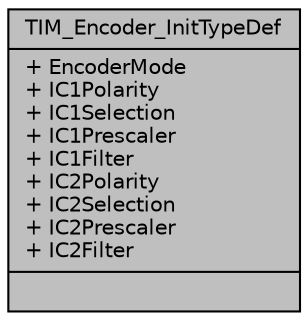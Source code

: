 digraph "TIM_Encoder_InitTypeDef"
{
  edge [fontname="Helvetica",fontsize="10",labelfontname="Helvetica",labelfontsize="10"];
  node [fontname="Helvetica",fontsize="10",shape=record];
  Node1 [label="{TIM_Encoder_InitTypeDef\n|+ EncoderMode\l+ IC1Polarity\l+ IC1Selection\l+ IC1Prescaler\l+ IC1Filter\l+ IC2Polarity\l+ IC2Selection\l+ IC2Prescaler\l+ IC2Filter\l|}",height=0.2,width=0.4,color="black", fillcolor="grey75", style="filled", fontcolor="black"];
}
